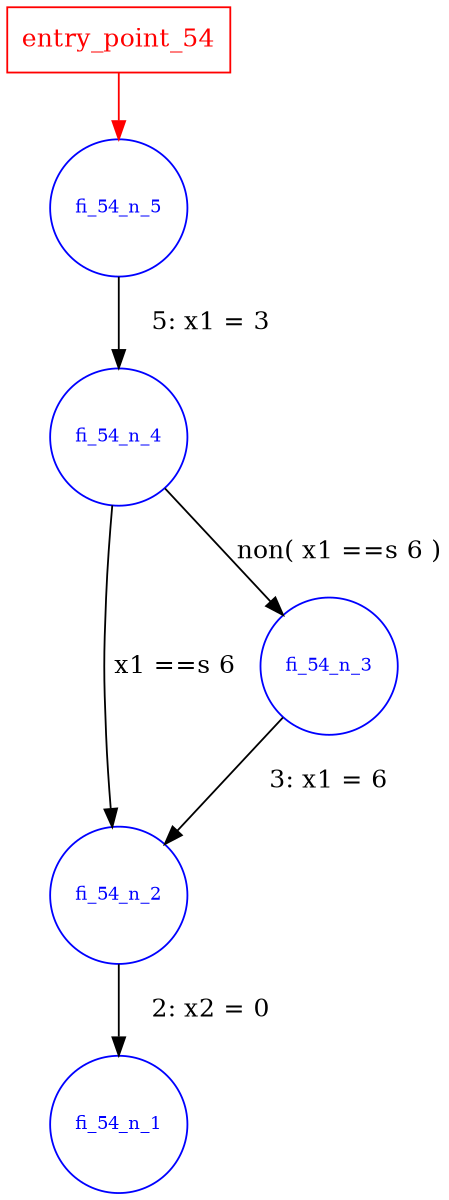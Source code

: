 digraph cfg{
size="8,8!"edge [dir=one, color=red, style=filled,fontcolor=black, penwidth=1] ;
node [shape=box, color=red, fontcolor=red] ; 
 f_entry_54_5[color=red,label= "entry_point_54" ];
 node [shape=circle, fontsize=10, peripheries=1, color=blue, fontcolor=blue] ; 
 f_entry_54_5 -> fi_54_n_5;
edge [dir=one, color=black, style=filled,fontcolor=black, penwidth=1] ;
fi_54_n_5 -> fi_54_n_4 [label="    5:	x1 = 3"]; 
fi_54_n_4 -> fi_54_n_2 [label=" x1 ==s 6 "]; 
fi_54_n_4 -> fi_54_n_3 [label="non( x1 ==s 6 )"]; 
fi_54_n_3 -> fi_54_n_2 [label="    3:	x1 = 6"]; 
fi_54_n_2 -> fi_54_n_1 [label="    2:	x2 = 0"]; 

 }
